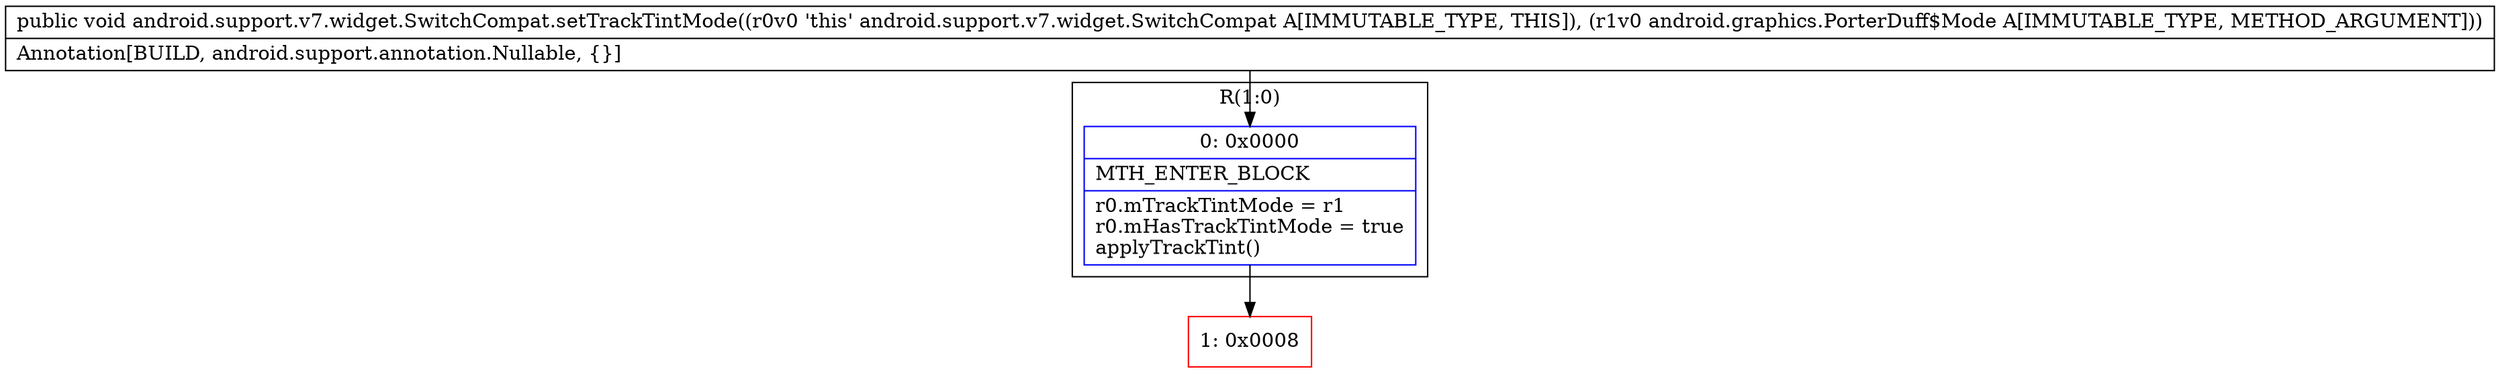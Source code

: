 digraph "CFG forandroid.support.v7.widget.SwitchCompat.setTrackTintMode(Landroid\/graphics\/PorterDuff$Mode;)V" {
subgraph cluster_Region_1648486514 {
label = "R(1:0)";
node [shape=record,color=blue];
Node_0 [shape=record,label="{0\:\ 0x0000|MTH_ENTER_BLOCK\l|r0.mTrackTintMode = r1\lr0.mHasTrackTintMode = true\lapplyTrackTint()\l}"];
}
Node_1 [shape=record,color=red,label="{1\:\ 0x0008}"];
MethodNode[shape=record,label="{public void android.support.v7.widget.SwitchCompat.setTrackTintMode((r0v0 'this' android.support.v7.widget.SwitchCompat A[IMMUTABLE_TYPE, THIS]), (r1v0 android.graphics.PorterDuff$Mode A[IMMUTABLE_TYPE, METHOD_ARGUMENT]))  | Annotation[BUILD, android.support.annotation.Nullable, \{\}]\l}"];
MethodNode -> Node_0;
Node_0 -> Node_1;
}

